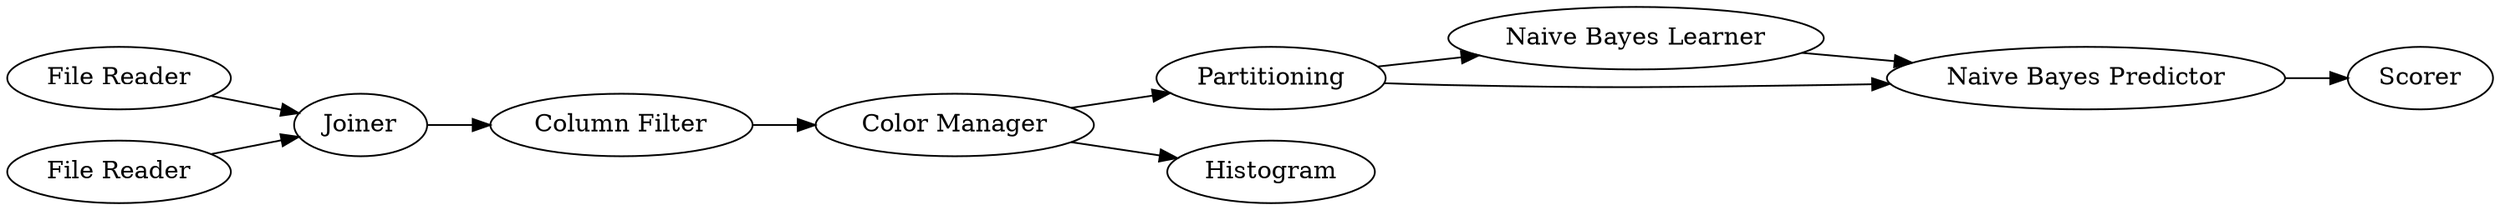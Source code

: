 digraph {
	"2413939286127932789_37" [label="File Reader"]
	"2413939286127932789_36" [label="Naive Bayes Learner"]
	"2413939286127932789_32" [label=Scorer]
	"2413939286127932789_28" [label="Naive Bayes Predictor"]
	"2413939286127932789_29" [label=Partitioning]
	"2413939286127932789_31" [label="Color Manager"]
	"2413939286127932789_40" [label=Joiner]
	"2413939286127932789_42" [label=Histogram]
	"2413939286127932789_41" [label="Column Filter"]
	"2413939286127932789_33" [label="File Reader"]
	"2413939286127932789_29" -> "2413939286127932789_36"
	"2413939286127932789_33" -> "2413939286127932789_40"
	"2413939286127932789_28" -> "2413939286127932789_32"
	"2413939286127932789_41" -> "2413939286127932789_31"
	"2413939286127932789_37" -> "2413939286127932789_40"
	"2413939286127932789_31" -> "2413939286127932789_29"
	"2413939286127932789_40" -> "2413939286127932789_41"
	"2413939286127932789_31" -> "2413939286127932789_42"
	"2413939286127932789_29" -> "2413939286127932789_28"
	"2413939286127932789_36" -> "2413939286127932789_28"
	rankdir=LR
}
